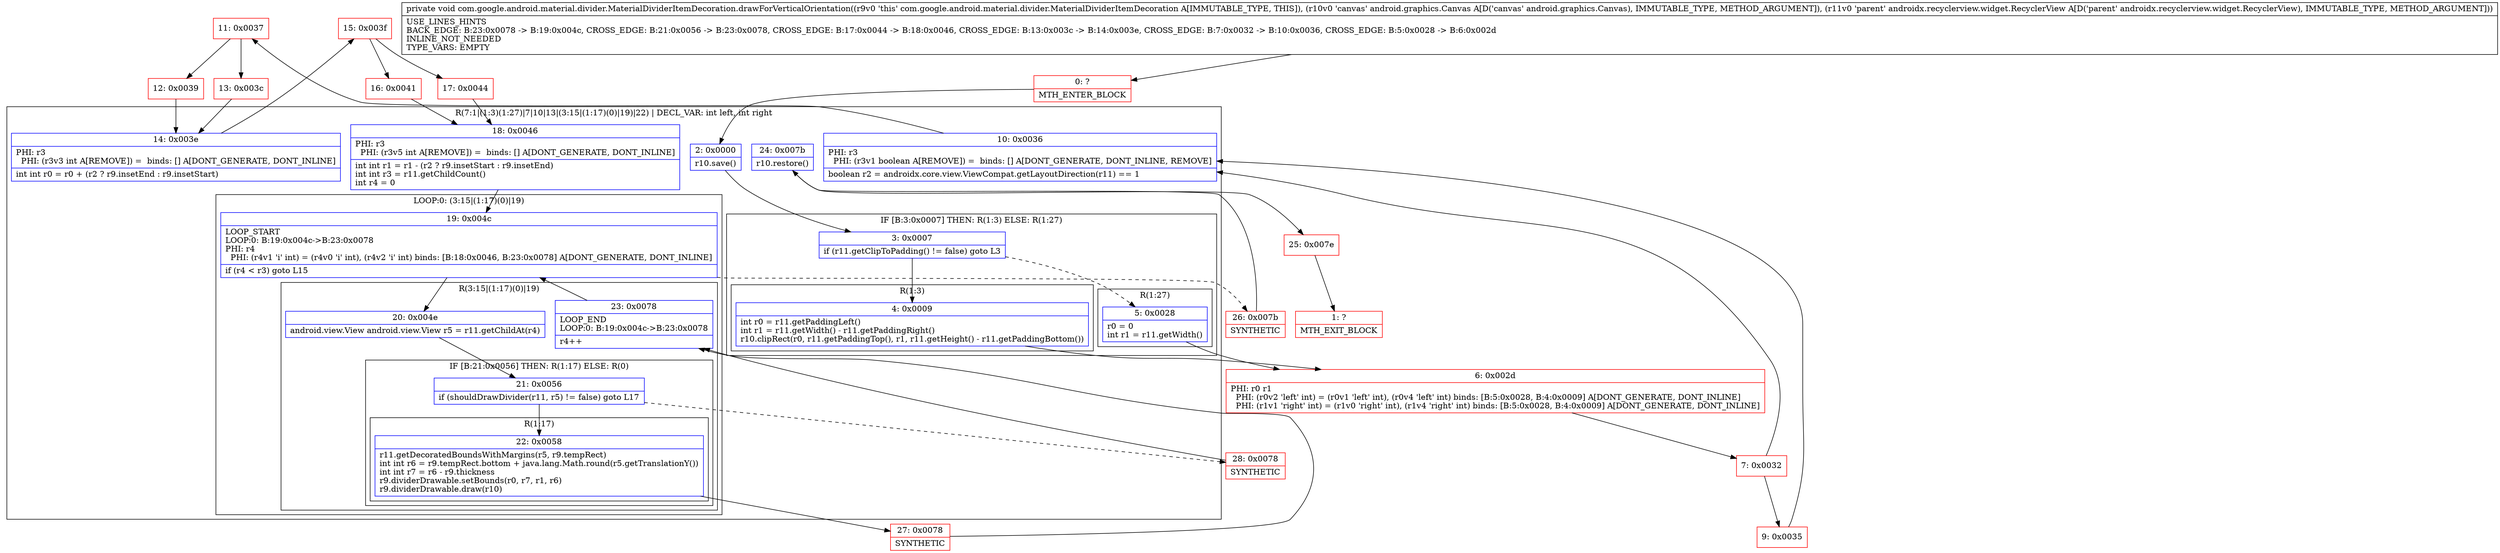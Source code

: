 digraph "CFG forcom.google.android.material.divider.MaterialDividerItemDecoration.drawForVerticalOrientation(Landroid\/graphics\/Canvas;Landroidx\/recyclerview\/widget\/RecyclerView;)V" {
subgraph cluster_Region_1474080992 {
label = "R(7:1|(1:3)(1:27)|7|10|13|(3:15|(1:17)(0)|19)|22) | DECL_VAR: int left, int right\l";
node [shape=record,color=blue];
Node_2 [shape=record,label="{2\:\ 0x0000|r10.save()\l}"];
subgraph cluster_IfRegion_1221155115 {
label = "IF [B:3:0x0007] THEN: R(1:3) ELSE: R(1:27)";
node [shape=record,color=blue];
Node_3 [shape=record,label="{3\:\ 0x0007|if (r11.getClipToPadding() != false) goto L3\l}"];
subgraph cluster_Region_221918411 {
label = "R(1:3)";
node [shape=record,color=blue];
Node_4 [shape=record,label="{4\:\ 0x0009|int r0 = r11.getPaddingLeft()\lint r1 = r11.getWidth() \- r11.getPaddingRight()\lr10.clipRect(r0, r11.getPaddingTop(), r1, r11.getHeight() \- r11.getPaddingBottom())\l}"];
}
subgraph cluster_Region_1374178442 {
label = "R(1:27)";
node [shape=record,color=blue];
Node_5 [shape=record,label="{5\:\ 0x0028|r0 = 0\lint r1 = r11.getWidth()\l}"];
}
}
Node_10 [shape=record,label="{10\:\ 0x0036|PHI: r3 \l  PHI: (r3v1 boolean A[REMOVE]) =  binds: [] A[DONT_GENERATE, DONT_INLINE, REMOVE]\l|boolean r2 = androidx.core.view.ViewCompat.getLayoutDirection(r11) == 1\l}"];
Node_14 [shape=record,label="{14\:\ 0x003e|PHI: r3 \l  PHI: (r3v3 int A[REMOVE]) =  binds: [] A[DONT_GENERATE, DONT_INLINE]\l|int int r0 = r0 + (r2 ? r9.insetEnd : r9.insetStart)\l}"];
Node_18 [shape=record,label="{18\:\ 0x0046|PHI: r3 \l  PHI: (r3v5 int A[REMOVE]) =  binds: [] A[DONT_GENERATE, DONT_INLINE]\l|int int r1 = r1 \- (r2 ? r9.insetStart : r9.insetEnd)\lint int r3 = r11.getChildCount()\lint r4 = 0\l}"];
subgraph cluster_LoopRegion_1708081500 {
label = "LOOP:0: (3:15|(1:17)(0)|19)";
node [shape=record,color=blue];
Node_19 [shape=record,label="{19\:\ 0x004c|LOOP_START\lLOOP:0: B:19:0x004c\-\>B:23:0x0078\lPHI: r4 \l  PHI: (r4v1 'i' int) = (r4v0 'i' int), (r4v2 'i' int) binds: [B:18:0x0046, B:23:0x0078] A[DONT_GENERATE, DONT_INLINE]\l|if (r4 \< r3) goto L15\l}"];
subgraph cluster_Region_965721410 {
label = "R(3:15|(1:17)(0)|19)";
node [shape=record,color=blue];
Node_20 [shape=record,label="{20\:\ 0x004e|android.view.View android.view.View r5 = r11.getChildAt(r4)\l}"];
subgraph cluster_IfRegion_191250723 {
label = "IF [B:21:0x0056] THEN: R(1:17) ELSE: R(0)";
node [shape=record,color=blue];
Node_21 [shape=record,label="{21\:\ 0x0056|if (shouldDrawDivider(r11, r5) != false) goto L17\l}"];
subgraph cluster_Region_1985011456 {
label = "R(1:17)";
node [shape=record,color=blue];
Node_22 [shape=record,label="{22\:\ 0x0058|r11.getDecoratedBoundsWithMargins(r5, r9.tempRect)\lint int r6 = r9.tempRect.bottom + java.lang.Math.round(r5.getTranslationY())\lint int r7 = r6 \- r9.thickness\lr9.dividerDrawable.setBounds(r0, r7, r1, r6)\lr9.dividerDrawable.draw(r10)\l}"];
}
subgraph cluster_Region_1549577385 {
label = "R(0)";
node [shape=record,color=blue];
}
}
Node_23 [shape=record,label="{23\:\ 0x0078|LOOP_END\lLOOP:0: B:19:0x004c\-\>B:23:0x0078\l|r4++\l}"];
}
}
Node_24 [shape=record,label="{24\:\ 0x007b|r10.restore()\l}"];
}
Node_0 [shape=record,color=red,label="{0\:\ ?|MTH_ENTER_BLOCK\l}"];
Node_6 [shape=record,color=red,label="{6\:\ 0x002d|PHI: r0 r1 \l  PHI: (r0v2 'left' int) = (r0v1 'left' int), (r0v4 'left' int) binds: [B:5:0x0028, B:4:0x0009] A[DONT_GENERATE, DONT_INLINE]\l  PHI: (r1v1 'right' int) = (r1v0 'right' int), (r1v4 'right' int) binds: [B:5:0x0028, B:4:0x0009] A[DONT_GENERATE, DONT_INLINE]\l}"];
Node_7 [shape=record,color=red,label="{7\:\ 0x0032}"];
Node_9 [shape=record,color=red,label="{9\:\ 0x0035}"];
Node_11 [shape=record,color=red,label="{11\:\ 0x0037}"];
Node_12 [shape=record,color=red,label="{12\:\ 0x0039}"];
Node_15 [shape=record,color=red,label="{15\:\ 0x003f}"];
Node_16 [shape=record,color=red,label="{16\:\ 0x0041}"];
Node_27 [shape=record,color=red,label="{27\:\ 0x0078|SYNTHETIC\l}"];
Node_28 [shape=record,color=red,label="{28\:\ 0x0078|SYNTHETIC\l}"];
Node_26 [shape=record,color=red,label="{26\:\ 0x007b|SYNTHETIC\l}"];
Node_25 [shape=record,color=red,label="{25\:\ 0x007e}"];
Node_1 [shape=record,color=red,label="{1\:\ ?|MTH_EXIT_BLOCK\l}"];
Node_17 [shape=record,color=red,label="{17\:\ 0x0044}"];
Node_13 [shape=record,color=red,label="{13\:\ 0x003c}"];
MethodNode[shape=record,label="{private void com.google.android.material.divider.MaterialDividerItemDecoration.drawForVerticalOrientation((r9v0 'this' com.google.android.material.divider.MaterialDividerItemDecoration A[IMMUTABLE_TYPE, THIS]), (r10v0 'canvas' android.graphics.Canvas A[D('canvas' android.graphics.Canvas), IMMUTABLE_TYPE, METHOD_ARGUMENT]), (r11v0 'parent' androidx.recyclerview.widget.RecyclerView A[D('parent' androidx.recyclerview.widget.RecyclerView), IMMUTABLE_TYPE, METHOD_ARGUMENT]))  | USE_LINES_HINTS\lBACK_EDGE: B:23:0x0078 \-\> B:19:0x004c, CROSS_EDGE: B:21:0x0056 \-\> B:23:0x0078, CROSS_EDGE: B:17:0x0044 \-\> B:18:0x0046, CROSS_EDGE: B:13:0x003c \-\> B:14:0x003e, CROSS_EDGE: B:7:0x0032 \-\> B:10:0x0036, CROSS_EDGE: B:5:0x0028 \-\> B:6:0x002d\lINLINE_NOT_NEEDED\lTYPE_VARS: EMPTY\l}"];
MethodNode -> Node_0;Node_2 -> Node_3;
Node_3 -> Node_4;
Node_3 -> Node_5[style=dashed];
Node_4 -> Node_6;
Node_5 -> Node_6;
Node_10 -> Node_11;
Node_14 -> Node_15;
Node_18 -> Node_19;
Node_19 -> Node_20;
Node_19 -> Node_26[style=dashed];
Node_20 -> Node_21;
Node_21 -> Node_22;
Node_21 -> Node_28[style=dashed];
Node_22 -> Node_27;
Node_23 -> Node_19;
Node_24 -> Node_25;
Node_0 -> Node_2;
Node_6 -> Node_7;
Node_7 -> Node_9;
Node_7 -> Node_10;
Node_9 -> Node_10;
Node_11 -> Node_12;
Node_11 -> Node_13;
Node_12 -> Node_14;
Node_15 -> Node_16;
Node_15 -> Node_17;
Node_16 -> Node_18;
Node_27 -> Node_23;
Node_28 -> Node_23;
Node_26 -> Node_24;
Node_25 -> Node_1;
Node_17 -> Node_18;
Node_13 -> Node_14;
}

